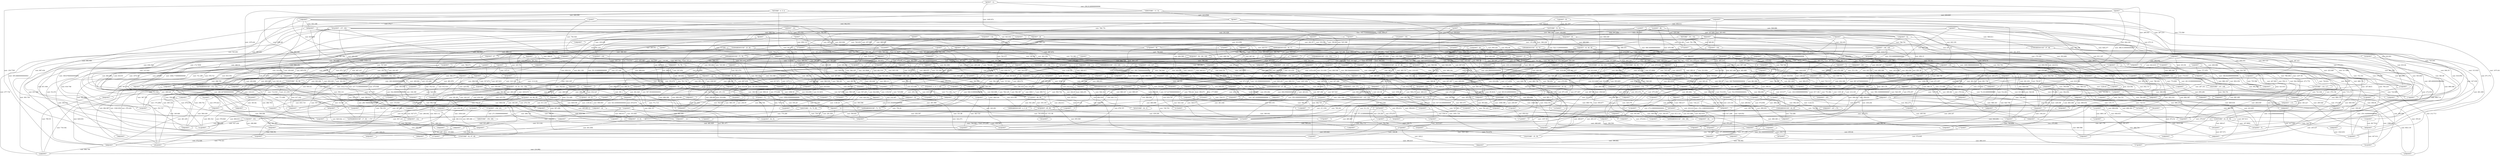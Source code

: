 strict graph  {
0 [label="\"0STORE\": 0, 5, 6, ", type=1, supply=0, demand=0];
149 [label="\"149JOINT\": ", type=0, supply=0, demand=0];
196 [label="\"196JOINT\": ", type=0, supply=0, demand=0];
1 [label="\"1JOINT\": ", type=0, supply=0, demand=0];
80 [label="\"80JOINT\": ", type=0, supply=0, demand=0];
2 [label="\"2JOINT\": 12, ", type=0, supply=0, demand=0];
309 [label="\"309STORE\": 13, 14, ", type=1, supply=0, demand=0];
90 [label="\"90JOINT\": 28, ", type=0, supply=0, demand=0];
3 [label="\"3JOINT\": ", type=0, supply=0, demand=0];
351 [label="\"351JOINT\": ", type=0, supply=0, demand=0];
4 [label="\"4JOINT\": ", type=0, supply=0, demand=0];
38 [label="\"38JOINT\": 110, ", type=0, supply=0, demand=0];
102 [label="\"102JOINT\": ", type=0, supply=0, demand=0];
126 [label="\"126JOINT\": ", type=0, supply=0, demand=0];
5 [label="\"5JOINT\": ", type=0, supply=0, demand=0];
101 [label="\"101JOINT\": 150, ", type=0, supply=0, demand=0];
103 [label="\"103JOINT\": 166, ", type=0, supply=0, demand=0];
162 [label="\"162JOINT\": ", type=0, supply=0, demand=0];
106 [label="\"106JOINT\": ", type=0, supply=0, demand=0];
6 [label="\"6JOINT\": ", type=0, supply=0, demand=0];
343 [label="\"343JOINT\": 118, ", type=0, supply=0, demand=0];
391 [label="\"391JOINT\": 157, 162, ", type=0, supply=0, demand=0];
377 [label="\"377JOINT\": ", type=0, supply=0, demand=0];
7 [label="\"7JOINT\": ", type=0, supply=0, demand=0];
349 [label="\"349JOINT\": 70, ", type=0, supply=0, demand=0];
28 [label="\"28JOINT\": ", type=0, supply=0, demand=0];
273 [label="\"273JOINT\": ", type=0, supply=0, demand=0];
8 [label="\"8STORE\": 101, 102, ", type=1, supply=0, demand=0];
43 [label="\"43JOINT\": 100, ", type=0, supply=0, demand=0];
9 [label="\"9JOINT\": ", type=0, supply=0, demand=0];
251 [label="\"251JOINT\": 171, ", type=0, supply=0, demand=0];
235 [label="\"235JOINT\": 29, ", type=0, supply=0, demand=0];
286 [label="\"286JOINT\": ", type=0, supply=0, demand=0];
10 [label="\"10JOINT\": 141, ", type=0, supply=0, demand=0];
353 [label="\"353JOINT\": ", type=0, supply=0, demand=0];
74 [label="\"74JOINT\": ", type=0, supply=0, demand=0];
275 [label="\"275JOINT\": 38, ", type=0, supply=0, demand=0];
333 [label="\"333JOINT\": 140, ", type=0, supply=0, demand=0];
11 [label="\"11JOINT\": ", type=0, supply=0, demand=0];
179 [label="\"179JOINT\": ", type=0, supply=0, demand=0];
236 [label="\"236JOINT\": ", type=0, supply=0, demand=0];
281 [label="\"281JOINT\": ", type=0, supply=0, demand=0];
191 [label="\"191STORE\": 21, 22, 114, ", type=1, supply=0, demand=0];
12 [label="\"12JOINT\": ", type=0, supply=0, demand=0];
69 [label="\"69JOINT\": 152, 155, ", type=0, supply=0, demand=0];
13 [label="\"13JOINT\": ", type=0, supply=0, demand=0];
118 [label="\"118JOINT\": 11, ", type=0, supply=0, demand=0];
337 [label="\"337JOINT\": ", type=0, supply=0, demand=0];
104 [label="\"104JOINT\": ", type=0, supply=0, demand=0];
14 [label="\"14JOINT\": ", type=0, supply=0, demand=0];
345 [label="\"345JOINT\": ", type=0, supply=0, demand=0];
223 [label="\"223JOINT\": ", type=0, supply=0, demand=0];
225 [label="\"225JOINT\": ", type=0, supply=0, demand=0];
15 [label="\"15JOINT\": ", type=0, supply=0, demand=0];
323 [label="\"323JOINT\": ", type=0, supply=0, demand=0];
335 [label="\"335JOINT\": ", type=0, supply=0, demand=0];
16 [label="\"16JOINT\": ", type=0, supply=0, demand=0];
136 [label="\"136JOINT\": 135, ", type=0, supply=0, demand=0];
206 [label="\"206JOINT\": ", type=0, supply=0, demand=0];
302 [label="\"302JOINT\": ", type=0, supply=0, demand=0];
17 [label="\"17JOINT\": ", type=0, supply=0, demand=0];
379 [label="\"379JOINT\": ", type=0, supply=0, demand=0];
285 [label="\"285JOINT\": ", type=0, supply=0, demand=0];
321 [label="\"321JOINT\": ", type=0, supply=0, demand=0];
18 [label="\"18WAREHOUSE\": 32, 33, ", type=2, supply=0, demand=0];
250 [label="\"250JOINT\": ", type=0, supply=0, demand=0];
57 [label="\"57JOINT\": ", type=0, supply=0, demand=0];
284 [label="\"284JOINT\": ", type=0, supply=0, demand=0];
19 [label="\"19JOINT\": ", type=0, supply=0, demand=0];
307 [label="\"307JOINT\": ", type=0, supply=0, demand=0];
20 [label="\"20JOINT\": 37, ", type=0, supply=0, demand=0];
246 [label="\"246JOINT\": ", type=0, supply=0, demand=0];
314 [label="\"314JOINT\": ", type=0, supply=0, demand=0];
21 [label="\"21JOINT\": 96, ", type=0, supply=0, demand=0];
145 [label="\"145JOINT\": ", type=0, supply=0, demand=0];
279 [label="\"279WAREHOUSE\": 97, 98, ", type=2, supply=0, demand=0];
362 [label="\"362JOINT\": 95, ", type=0, supply=0, demand=0];
22 [label="\"22JOINT\": 55, ", type=0, supply=0, demand=0];
42 [label="\"42STORE\": 53, 54, ", type=1, supply=0, demand=0];
194 [label="\"194JOINT\": 52, ", type=0, supply=0, demand=0];
269 [label="\"269WAREHOUSE\": 56, 57, ", type=2, supply=0, demand=0];
23 [label="\"23JOINT\": ", type=0, supply=0, demand=0];
278 [label="\"278JOINT\": ", type=0, supply=0, demand=0];
24 [label="\"24JOINT\": 43, 46, 49, ", type=0, supply=0, demand=0];
70 [label="\"70WAREHOUSE\": 42, 47, 48, ", type=2, supply=0, demand=0];
383 [label="\"383JOINT\": 58, 106, 109, ", type=0, supply=0, demand=0];
133 [label="\"133JOINT\": ", type=0, supply=0, demand=0];
25 [label="\"25JOINT\": ", type=0, supply=0, demand=0];
50 [label="\"50JOINT\": ", type=0, supply=0, demand=0];
26 [label="\"26JOINT\": ", type=0, supply=0, demand=0];
311 [label="\"311STORE\": 82, 83, ", type=1, supply=0, demand=0];
27 [label="\"27JOINT\": ", type=0, supply=0, demand=0];
244 [label="\"244JOINT\": ", type=0, supply=0, demand=0];
301 [label="\"301STORE\": 136, 137, ", type=1, supply=0, demand=0];
108 [label="\"108JOINT\": ", type=0, supply=0, demand=0];
331 [label="\"331JOINT\": ", type=0, supply=0, demand=0];
29 [label="\"29WAREHOUSE\": 77, 78, ", type=2, supply=0, demand=0];
360 [label="\"360JOINT\": 76, 79, ", type=0, supply=0, demand=0];
267 [label="\"267JOINT\": ", type=0, supply=0, demand=0];
30 [label="\"30JOINT\": ", type=0, supply=0, demand=0];
129 [label="\"129JOINT\": ", type=0, supply=0, demand=0];
131 [label="\"131JOINT\": ", type=0, supply=0, demand=0];
96 [label="\"96JOINT\": ", type=0, supply=0, demand=0];
31 [label="\"31JOINT\": ", type=0, supply=0, demand=0];
260 [label="\"260JOINT\": 105, ", type=0, supply=0, demand=0];
85 [label="\"85JOINT\": ", type=0, supply=0, demand=0];
336 [label="\"336JOINT\": ", type=0, supply=0, demand=0];
32 [label="\"32JOINT\": 146, 149, ", type=0, supply=0, demand=0];
280 [label="\"280JOINT\": 145, ", type=0, supply=0, demand=0];
387 [label="\"387JOINT\": ", type=0, supply=0, demand=0];
33 [label="\"33JOINT\": ", type=0, supply=0, demand=0];
263 [label="\"263JOINT\": ", type=0, supply=0, demand=0];
318 [label="\"318JOINT\": ", type=0, supply=0, demand=0];
34 [label="\"34WAREHOUSE\": 119, 120, ", type=2, supply=0, demand=0];
252 [label="\"252JOINT\": 121, ", type=0, supply=0, demand=0];
35 [label="\"35WAREHOUSE\": 131, 132, ", type=2, supply=0, demand=0];
190 [label="\"190JOINT\": 130, 133, ", type=0, supply=0, demand=0];
36 [label="\"36JOINT\": ", type=0, supply=0, demand=0];
37 [label="\"37JOINT\": ", type=0, supply=0, demand=0];
61 [label="\"61JOINT\": 113, ", type=0, supply=0, demand=0];
86 [label="\"86WAREHOUSE\": 111, 112, ", type=2, supply=0, demand=0];
39 [label="\"39JOINT\": ", type=0, supply=0, demand=0];
313 [label="\"313JOINT\": ", type=0, supply=0, demand=0];
144 [label="\"144JOINT\": ", type=0, supply=0, demand=0];
81 [label="\"81JOINT\": ", type=0, supply=0, demand=0];
40 [label="\"40JOINT\": ", type=0, supply=0, demand=0];
257 [label="\"257JOINT\": ", type=0, supply=0, demand=0];
231 [label="\"231JOINT\": ", type=0, supply=0, demand=0];
354 [label="\"354WAREHOUSE\": 25, 26, ", type=2, supply=0, demand=0];
41 [label="\"41STORE\": 107, 108, ", type=1, supply=0, demand=0];
282 [label="\"282JOINT\": ", type=0, supply=0, demand=0];
195 [label="\"195JOINT\": ", type=0, supply=0, demand=0];
197 [label="\"197JOINT\": ", type=0, supply=0, demand=0];
68 [label="\"68JOINT\": ", type=0, supply=0, demand=0];
44 [label="\"44JOINT\": ", type=0, supply=0, demand=0];
239 [label="\"239JOINT\": ", type=0, supply=0, demand=0];
93 [label="\"93JOINT\": ", type=0, supply=0, demand=0];
45 [label="\"45JOINT\": 27, ", type=0, supply=0, demand=0];
352 [label="\"352JOINT\": 124, 127, ", type=0, supply=0, demand=0];
46 [label="\"46JOINT\": 41, ", type=0, supply=0, demand=0];
47 [label="\"47JOINT\": 99, ", type=0, supply=0, demand=0];
247 [label="\"247JOINT\": ", type=0, supply=0, demand=0];
154 [label="\"154JOINT\": ", type=0, supply=0, demand=0];
211 [label="\"211JOINT\": ", type=0, supply=0, demand=0];
48 [label="\"48JOINT\": ", type=0, supply=0, demand=0];
159 [label="\"159JOINT\": ", type=0, supply=0, demand=0];
392 [label="\"392JOINT\": ", type=0, supply=0, demand=0];
49 [label="\"49JOINT\": ", type=0, supply=0, demand=0];
241 [label="\"241WAREHOUSE\": 9, 10, ", type=2, supply=0, demand=0];
167 [label="\"167JOINT\": ", type=0, supply=0, demand=0];
51 [label="\"51JOINT\": ", type=0, supply=0, demand=0];
116 [label="\"116JOINT\": ", type=0, supply=0, demand=0];
52 [label="\"52JOINT\": ", type=0, supply=0, demand=0];
63 [label="\"63JOINT\": ", type=0, supply=0, demand=0];
53 [label="\"53JOINT\": ", type=0, supply=0, demand=0];
262 [label="\"262JOINT\": ", type=0, supply=0, demand=0];
54 [label="\"54JOINT\": ", type=0, supply=0, demand=0];
143 [label="\"143JOINT\": ", type=0, supply=0, demand=0];
55 [label="\"55STORE\": 147, 148, ", type=1, supply=0, demand=0];
334 [label="\"334JOINT\": ", type=0, supply=0, demand=0];
56 [label="\"56JOINT\": ", type=0, supply=0, demand=0];
109 [label="\"109JOINT\": ", type=0, supply=0, demand=0];
371 [label="\"371JOINT\": ", type=0, supply=0, demand=0];
178 [label="\"178STORE\": 92, 93, ", type=1, supply=0, demand=0];
58 [label="\"58JOINT\": ", type=0, supply=0, demand=0];
120 [label="\"120JOINT\": ", type=0, supply=0, demand=0];
59 [label="\"59JOINT\": ", type=0, supply=0, demand=0];
288 [label="\"288JOINT\": ", type=0, supply=0, demand=0];
139 [label="\"139JOINT\": ", type=0, supply=0, demand=0];
60 [label="\"60JOINT\": ", type=0, supply=0, demand=0];
172 [label="\"172JOINT\": ", type=0, supply=0, demand=0];
300 [label="\"300WAREHOUSE\": 103, 104, ", type=2, supply=0, demand=0];
62 [label="\"62JOINT\": ", type=0, supply=0, demand=0];
78 [label="\"78JOINT\": ", type=0, supply=0, demand=0];
137 [label="\"137JOINT\": ", type=0, supply=0, demand=0];
128 [label="\"128JOINT\": ", type=0, supply=0, demand=0];
64 [label="\"64JOINT\": 139, ", type=0, supply=0, demand=0];
376 [label="\"376JOINT\": ", type=0, supply=0, demand=0];
238 [label="\"238JOINT\": ", type=0, supply=0, demand=0];
240 [label="\"240JOINT\": ", type=0, supply=0, demand=0];
234 [label="\"234STORE\": 59, 60, ", type=1, supply=0, demand=0];
65 [label="\"65JOINT\": ", type=0, supply=0, demand=0];
221 [label="\"221JOINT\": ", type=0, supply=0, demand=0];
66 [label="\"66JOINT\": ", type=0, supply=0, demand=0];
98 [label="\"98JOINT\": ", type=0, supply=0, demand=0];
67 [label="\"67JOINT\": 123, ", type=0, supply=0, demand=0];
361 [label="\"361JOINT\": 122, ", type=0, supply=0, demand=0];
141 [label="\"141JOINT\": ", type=0, supply=0, demand=0];
185 [label="\"185JOINT\": 138, 173, ", type=0, supply=0, demand=0];
230 [label="\"230WAREHOUSE\": 87, 88, ", type=2, supply=0, demand=0];
276 [label="\"276JOINT\": ", type=0, supply=0, demand=0];
319 [label="\"319JOINT\": ", type=0, supply=0, demand=0];
198 [label="\"198JOINT\": ", type=0, supply=0, demand=0];
283 [label="\"283JOINT\": 19, 24, 151, 156, ", type=0, supply=0, demand=0];
163 [label="\"163JOINT\": ", type=0, supply=0, demand=0];
330 [label="\"330JOINT\": ", type=0, supply=0, demand=0];
117 [label="\"117JOINT\": ", type=0, supply=0, demand=0];
71 [label="\"71JOINT\": ", type=0, supply=0, demand=0];
122 [label="\"122JOINT\": ", type=0, supply=0, demand=0];
72 [label="\"72JOINT\": 129, ", type=0, supply=0, demand=0];
73 [label="\"73JOINT\": ", type=0, supply=0, demand=0];
338 [label="\"338JOINT\": ", type=0, supply=0, demand=0];
75 [label="\"75JOINT\": ", type=0, supply=0, demand=0];
368 [label="\"368JOINT\": ", type=0, supply=0, demand=0];
355 [label="\"355JOINT\": ", type=0, supply=0, demand=0];
76 [label="\"76JOINT\": ", type=0, supply=0, demand=0];
113 [label="\"113JOINT\": ", type=0, supply=0, demand=0];
380 [label="\"380JOINT\": ", type=0, supply=0, demand=0];
77 [label="\"77JOINT\": ", type=0, supply=0, demand=0];
270 [label="\"270JOINT\": ", type=0, supply=0, demand=0];
94 [label="\"94JOINT\": ", type=0, supply=0, demand=0];
79 [label="\"79JOINT\": ", type=0, supply=0, demand=0];
346 [label="\"346JOINT\": 34, ", type=0, supply=0, demand=0];
174 [label="\"174JOINT\": ", type=0, supply=0, demand=0];
173 [label="\"173JOINT\": ", type=0, supply=0, demand=0];
82 [label="\"82JOINT\": ", type=0, supply=0, demand=0];
169 [label="\"169JOINT\": ", type=0, supply=0, demand=0];
99 [label="\"99JOINT\": ", type=0, supply=0, demand=0];
83 [label="\"83JOINT\": ", type=0, supply=0, demand=0];
84 [label="\"84JOINT\": ", type=0, supply=0, demand=0];
161 [label="\"161JOINT\": ", type=0, supply=0, demand=0];
329 [label="\"329JOINT\": ", type=0, supply=0, demand=0];
92 [label="\"92WAREHOUSE\": 143, 144, ", type=2, supply=0, demand=0];
315 [label="\"315JOINT\": ", type=0, supply=0, demand=0];
87 [label="\"87JOINT\": 1, 4, 7, 128, ", type=0, supply=0, demand=0];
88 [label="\"88JOINT\": ", type=0, supply=0, demand=0];
253 [label="\"253JOINT\": ", type=0, supply=0, demand=0];
158 [label="\"158JOINT\": 16, ", type=0, supply=0, demand=0];
89 [label="\"89JOINT\": ", type=0, supply=0, demand=0];
274 [label="\"274JOINT\": ", type=0, supply=0, demand=0];
233 [label="\"233JOINT\": ", type=0, supply=0, demand=0];
91 [label="\"91JOINT\": ", type=0, supply=0, demand=0];
356 [label="\"356JOINT\": ", type=0, supply=0, demand=0];
299 [label="\"299JOINT\": 142, ", type=0, supply=0, demand=0];
237 [label="\"237JOINT\": ", type=0, supply=0, demand=0];
107 [label="\"107JOINT\": ", type=0, supply=0, demand=0];
146 [label="\"146JOINT\": ", type=0, supply=0, demand=0];
155 [label="\"155JOINT\": ", type=0, supply=0, demand=0];
95 [label="\"95JOINT\": ", type=0, supply=0, demand=0];
140 [label="\"140JOINT\": ", type=0, supply=0, demand=0];
210 [label="\"210JOINT\": ", type=0, supply=0, demand=0];
271 [label="\"271JOINT\": 86, 89, ", type=0, supply=0, demand=0];
332 [label="\"332JOINT\": ", type=0, supply=0, demand=0];
97 [label="\"97JOINT\": 73, ", type=0, supply=0, demand=0];
394 [label="\"394JOINT\": ", type=0, supply=0, demand=0];
297 [label="\"297JOINT\": ", type=0, supply=0, demand=0];
100 [label="\"100JOINT\": ", type=0, supply=0, demand=0];
207 [label="\"207JOINT\": ", type=0, supply=0, demand=0];
367 [label="\"367JOINT\": 63, 66, 69, ", type=0, supply=0, demand=0];
180 [label="\"180JOINT\": ", type=0, supply=0, demand=0];
305 [label="\"305JOINT\": ", type=0, supply=0, demand=0];
290 [label="\"290JOINT\": ", type=0, supply=0, demand=0];
148 [label="\"148JOINT\": 81, ", type=0, supply=0, demand=0];
119 [label="\"119JOINT\": ", type=0, supply=0, demand=0];
105 [label="\"105JOINT\": ", type=0, supply=0, demand=0];
295 [label="\"295JOINT\": ", type=0, supply=0, demand=0];
165 [label="\"165JOINT\": ", type=0, supply=0, demand=0];
112 [label="\"112JOINT\": ", type=0, supply=0, demand=0];
357 [label="\"357JOINT\": ", type=0, supply=0, demand=0];
249 [label="\"249JOINT\": 164, ", type=0, supply=0, demand=0];
134 [label="\"134JOINT\": ", type=0, supply=0, demand=0];
229 [label="\"229WAREHOUSE\": 71, 72, ", type=2, supply=0, demand=0];
110 [label="\"110JOINT\": ", type=0, supply=0, demand=0];
111 [label="\"111JOINT\": 134, ", type=0, supply=0, demand=0];
220 [label="\"220STORE\": 174, ", type=1, supply=0, demand=0];
298 [label="\"298JOINT\": 172, ", type=0, supply=0, demand=0];
114 [label="\"114JOINT\": ", type=0, supply=0, demand=0];
303 [label="\"303JOINT\": ", type=0, supply=0, demand=0];
130 [label="\"130JOINT\": ", type=0, supply=0, demand=0];
115 [label="\"115JOINT\": 163, ", type=0, supply=0, demand=0];
384 [label="\"384JOINT\": ", type=0, supply=0, demand=0];
340 [label="\"340JOINT\": ", type=0, supply=0, demand=0];
272 [label="\"272JOINT\": ", type=0, supply=0, demand=0];
209 [label="\"209JOINT\": ", type=0, supply=0, demand=0];
258 [label="\"258JOINT\": 167, 170, ", type=0, supply=0, demand=0];
121 [label="\"121JOINT\": ", type=0, supply=0, demand=0];
215 [label="\"215JOINT\": ", type=0, supply=0, demand=0];
266 [label="\"266JOINT\": ", type=0, supply=0, demand=0];
166 [label="\"166JOINT\": ", type=0, supply=0, demand=0];
342 [label="\"342JOINT\": ", type=0, supply=0, demand=0];
123 [label="\"123JOINT\": ", type=0, supply=0, demand=0];
124 [label="\"124JOINT\": ", type=0, supply=0, demand=0];
160 [label="\"160JOINT\": ", type=0, supply=0, demand=0];
304 [label="\"304JOINT\": ", type=0, supply=0, demand=0];
125 [label="\"125JOINT\": ", type=0, supply=0, demand=0];
393 [label="\"393JOINT\": ", type=0, supply=0, demand=0];
127 [label="\"127JOINT\": ", type=0, supply=0, demand=0];
132 [label="\"132JOINT\": ", type=0, supply=0, demand=0];
358 [label="\"358JOINT\": ", type=0, supply=0, demand=0];
396 [label="\"396JOINT\": ", type=0, supply=0, demand=0];
135 [label="\"135JOINT\": ", type=0, supply=0, demand=0];
218 [label="\"218STORE\": 44, 45, 50, ", type=1, supply=0, demand=0];
306 [label="\"306JOINT\": 94, ", type=0, supply=0, demand=0];
203 [label="\"203JOINT\": 85, 90, ", type=0, supply=0, demand=0];
212 [label="\"212JOINT\": ", type=0, supply=0, demand=0];
265 [label="\"265JOINT\": ", type=0, supply=0, demand=0];
138 [label="\"138JOINT\": ", type=0, supply=0, demand=0];
264 [label="\"264JOINT\": ", type=0, supply=0, demand=0];
183 [label="\"183JOINT\": ", type=0, supply=0, demand=0];
142 [label="\"142JOINT\": ", type=0, supply=0, demand=0];
287 [label="\"287JOINT\": ", type=0, supply=0, demand=0];
189 [label="\"189JOINT\": ", type=0, supply=0, demand=0];
147 [label="\"147STORE\": 116, 117, ", type=1, supply=0, demand=0];
395 [label="\"395JOINT\": 115, ", type=0, supply=0, demand=0];
326 [label="\"326STORE\": 74, 75, 80, ", type=1, supply=0, demand=0];
381 [label="\"381JOINT\": ", type=0, supply=0, demand=0];
164 [label="\"164JOINT\": ", type=0, supply=0, demand=0];
150 [label="\"150JOINT\": ", type=0, supply=0, demand=0];
151 [label="\"151JOINT\": ", type=0, supply=0, demand=0];
152 [label="\"152JOINT\": ", type=0, supply=0, demand=0];
153 [label="\"153JOINT\": ", type=0, supply=0, demand=0];
385 [label="\"385JOINT\": ", type=0, supply=0, demand=0];
156 [label="\"156WAREHOUSE\": 64, 65, ", type=2, supply=0, demand=0];
157 [label="\"157JOINT\": ", type=0, supply=0, demand=0];
325 [label="\"325WAREHOUSE\": 17, 18, ", type=2, supply=0, demand=0];
204 [label="\"204JOINT\": ", type=0, supply=0, demand=0];
389 [label="\"389JOINT\": ", type=0, supply=0, demand=0];
327 [label="\"327JOINT\": ", type=0, supply=0, demand=0];
374 [label="\"374JOINT\": ", type=0, supply=0, demand=0];
248 [label="\"248JOINT\": ", type=0, supply=0, demand=0];
310 [label="\"310JOINT\": ", type=0, supply=0, demand=0];
168 [label="\"168JOINT\": ", type=0, supply=0, demand=0];
390 [label="\"390JOINT\": ", type=0, supply=0, demand=0];
170 [label="\"170JOINT\": ", type=0, supply=0, demand=0];
171 [label="\"171JOINT\": ", type=0, supply=0, demand=0];
175 [label="\"175STORE\": 125, 126, ", type=1, supply=0, demand=0];
176 [label="\"176JOINT\": ", type=0, supply=0, demand=0];
177 [label="\"177JOINT\": ", type=0, supply=0, demand=0];
181 [label="\"181JOINT\": ", type=0, supply=0, demand=0];
182 [label="\"182JOINT\": ", type=0, supply=0, demand=0];
293 [label="\"293STORE\": 30, 31, ", type=1, supply=0, demand=0];
399 [label="\"399JOINT\": 15, 61, ", type=0, supply=0, demand=0];
184 [label="\"184JOINT\": ", type=0, supply=0, demand=0];
186 [label="\"186JOINT\": ", type=0, supply=0, demand=0];
187 [label="\"187JOINT\": 51, ", type=0, supply=0, demand=0];
188 [label="\"188WAREHOUSE\": 2, 3, 8, ", type=2, supply=0, demand=0];
370 [label="\"370STORE\": 62, 67, 68, ", type=1, supply=0, demand=0];
339 [label="\"339JOINT\": ", type=0, supply=0, demand=0];
192 [label="\"192STORE\": 35, 36, ", type=1, supply=0, demand=0];
193 [label="\"193JOINT\": ", type=0, supply=0, demand=0];
200 [label="\"200WAREHOUSE\": 168, 169, ", type=2, supply=0, demand=0];
382 [label="\"382JOINT\": ", type=0, supply=0, demand=0];
364 [label="\"364JOINT\": ", type=0, supply=0, demand=0];
199 [label="\"199JOINT\": ", type=0, supply=0, demand=0];
202 [label="\"202JOINT\": ", type=0, supply=0, demand=0];
201 [label="\"201JOINT\": ", type=0, supply=0, demand=0];
369 [label="\"369JOINT\": ", type=0, supply=0, demand=0];
375 [label="\"375JOINT\": ", type=0, supply=0, demand=0];
232 [label="\"232JOINT\": 84, 91, ", type=0, supply=0, demand=0];
205 [label="\"205JOINT\": ", type=0, supply=0, demand=0];
294 [label="\"294WAREHOUSE\": 39, 40, ", type=2, supply=0, demand=0];
350 [label="\"350JOINT\": ", type=0, supply=0, demand=0];
363 [label="\"363JOINT\": ", type=0, supply=0, demand=0];
208 [label="\"208JOINT\": ", type=0, supply=0, demand=0];
216 [label="\"216JOINT\": ", type=0, supply=0, demand=0];
213 [label="\"213JOINT\": 20, 23, ", type=0, supply=0, demand=0];
214 [label="\"214JOINT\": ", type=0, supply=0, demand=0];
217 [label="\"217JOINT\": ", type=0, supply=0, demand=0];
397 [label="\"397JOINT\": ", type=0, supply=0, demand=0];
219 [label="\"219JOINT\": ", type=0, supply=0, demand=0];
317 [label="\"317JOINT\": ", type=0, supply=0, demand=0];
242 [label="\"242JOINT\": ", type=0, supply=0, demand=0];
222 [label="\"222JOINT\": ", type=0, supply=0, demand=0];
224 [label="\"224JOINT\": ", type=0, supply=0, demand=0];
388 [label="\"388JOINT\": ", type=0, supply=0, demand=0];
226 [label="\"226JOINT\": ", type=0, supply=0, demand=0];
227 [label="\"227JOINT\": ", type=0, supply=0, demand=0];
324 [label="\"324JOINT\": ", type=0, supply=0, demand=0];
228 [label="\"228JOINT\": ", type=0, supply=0, demand=0];
277 [label="\"277JOINT\": ", type=0, supply=0, demand=0];
366 [label="\"366JOINT\": ", type=0, supply=0, demand=0];
243 [label="\"243JOINT\": ", type=0, supply=0, demand=0];
245 [label="\"245JOINT\": 165, ", type=0, supply=0, demand=0];
308 [label="\"308JOINT\": ", type=0, supply=0, demand=0];
372 [label="\"372JOINT\": 158, 161, ", type=0, supply=0, demand=0];
254 [label="\"254JOINT\": ", type=0, supply=0, demand=0];
255 [label="\"255JOINT\": ", type=0, supply=0, demand=0];
256 [label="\"256JOINT\": ", type=0, supply=0, demand=0];
259 [label="\"259JOINT\": ", type=0, supply=0, demand=0];
261 [label="\"261JOINT\": ", type=0, supply=0, demand=0];
348 [label="\"348JOINT\": ", type=0, supply=0, demand=0];
386 [label="\"386JOINT\": ", type=0, supply=0, demand=0];
312 [label="\"312JOINT\": ", type=0, supply=0, demand=0];
292 [label="\"292JOINT\": ", type=0, supply=0, demand=0];
268 [label="\"268JOINT\": ", type=0, supply=0, demand=0];
322 [label="\"322JOINT\": ", type=0, supply=0, demand=0];
328 [label="\"328JOINT\": ", type=0, supply=0, demand=0];
289 [label="\"289JOINT\": ", type=0, supply=0, demand=0];
291 [label="\"291JOINT\": ", type=0, supply=0, demand=0];
359 [label="\"359JOINT\": ", type=0, supply=0, demand=0];
296 [label="\"296STORE\": 159, 160, ", type=1, supply=0, demand=0];
378 [label="\"378JOINT\": ", type=0, supply=0, demand=0];
316 [label="\"316JOINT\": ", type=0, supply=0, demand=0];
320 [label="\"320JOINT\": ", type=0, supply=0, demand=0];
344 [label="\"344JOINT\": ", type=0, supply=0, demand=0];
365 [label="\"365JOINT\": ", type=0, supply=0, demand=0];
341 [label="\"341JOINT\": ", type=0, supply=0, demand=0];
347 [label="\"347WAREHOUSE\": 153, 154, ", type=2, supply=0, demand=0];
373 [label="\"373JOINT\": ", type=0, supply=0, demand=0];
398 [label="\"398JOINT\": ", type=0, supply=0, demand=0];
0 -- 149  [label="cost: 849.006", cost="849.006"];
0 -- 196  [label="cost: 846.449", cost="846.449"];
0 -- 62  [label="cost: 1058.48", cost="1058.48"];
0 -- 87  [label="cost: 241.074", cost="241.074"];
0 -- 125  [label="cost: 782.196", cost="782.196"];
0 -- 216  [label="cost: 1073.44", cost="1073.44"];
0 -- 282  [label="cost: 1074.46", cost="1074.46"];
149 -- 36  [label="cost: 583.663", cost="583.663"];
149 -- 65  [label="cost: 754.271", cost="754.271"];
149 -- 381  [label="cost: 745.005", cost="745.005"];
149 -- 164  [label="cost: 689.594", cost="689.594"];
149 -- 84  [label="cost: 620.008", cost="620.008"];
149 -- 285  [label="cost: 543.168", cost="543.168"];
196 -- 364  [label="cost: 773.988", cost="773.988"];
196 -- 254  [label="cost: 226.381", cost="226.381"];
1 -- 80  [label="cost: 566.106", cost="566.106"];
1 -- 232  [label="cost: 630.311", cost="630.311"];
1 -- 344  [label="cost: 172.7659", cost="172.7659"];
1 -- 355  [label="cost: 983.101", cost="983.101"];
1 -- 362  [label="cost: 839.824", cost="839.824"];
80 -- 288  [label="cost: 722.54", cost="722.54"];
80 -- 174  [label="cost: 633.64", cost="633.64"];
80 -- 173  [label="cost: 564.637", cost="564.637"];
80 -- 20  [label="cost: 996.451", cost="996.451"];
80 -- 218  [label="cost: 916.954", cost="916.954"];
80 -- 256  [label="cost: 495.435", cost="495.435"];
80 -- 377  [label="cost: 761.139", cost="761.139"];
2 -- 309  [label="cost: 256.91499999999996", cost="256.91499999999996"];
2 -- 90  [label="cost: 1045.972", cost="1045.972"];
2 -- 118  [label="cost: 295.041", cost="295.041"];
2 -- 388  [label="cost: 139.7765", cost="139.7765"];
309 -- 106  [label="cost: 267.214", cost="267.214"];
309 -- 399  [label="cost: 130.885", cost="130.885"];
309 -- 183  [label="cost: 543.691", cost="543.691"];
309 -- 6  [label="cost: 143.0566", cost="143.0566"];
309 -- 220  [label="cost: 921.694", cost="921.694"];
90 -- 45  [label="cost: 280.901", cost="280.901"];
90 -- 37  [label="cost: 854.172", cost="854.172"];
90 -- 141  [label="cost: 999.003", cost="999.003"];
90 -- 235  [label="cost: 202.55", cost="202.55"];
90 -- 146  [label="cost: 371.11", cost="371.11"];
90 -- 342  [label="cost: 563.49", cost="563.49"];
3 -- 351  [label="cost: 469.193", cost="469.193"];
3 -- 348  [label="cost: 883.086", cost="883.086"];
351 -- 70  [label="cost: 537.948", cost="537.948"];
351 -- 152  [label="cost: 664.222", cost="664.222"];
351 -- 298  [label="cost: 668.788", cost="668.788"];
351 -- 310  [label="cost: 378.217", cost="378.217"];
351 -- 323  [label="cost: 707.018", cost="707.018"];
351 -- 161  [label="cost: 607.934", cost="607.934"];
351 -- 345  [label="cost: 544.861", cost="544.861"];
351 -- 264  [label="cost: 731.296", cost="731.296"];
351 -- 363  [label="cost: 299.266", cost="299.266"];
4 -- 38  [label="cost: 257.824", cost="257.824"];
4 -- 102  [label="cost: 910.535", cost="910.535"];
4 -- 126  [label="cost: 420.531", cost="420.531"];
4 -- 226  [label="cost: 383.739", cost="383.739"];
38 -- 86  [label="cost: 630.492", cost="630.492"];
38 -- 383  [label="cost: 783.845", cost="783.845"];
38 -- 141  [label="cost: 880.005", cost="880.005"];
38 -- 307  [label="cost: 356.467", cost="356.467"];
102 -- 367  [label="cost: 827.633", cost="827.633"];
102 -- 180  [label="cost: 593.6120000000001", cost="593.6120000000001"];
102 -- 305  [label="cost: 898.157", cost="898.157"];
102 -- 337  [label="cost: 426.977", cost="426.977"];
126 -- 28  [label="cost: 1041.83", cost="1041.83"];
126 -- 251  [label="cost: 709.746", cost="709.746"];
126 -- 292  [label="cost: 286.46799999999996", cost="286.46799999999996"];
126 -- 334  [label="cost: 1257.58", cost="1257.58"];
5 -- 101  [label="cost: 826.61", cost="826.61"];
5 -- 103  [label="cost: 366.51300000000003", cost="366.51300000000003"];
5 -- 162  [label="cost: 859.645", cost="859.645"];
5 -- 106  [label="cost: 775.506", cost="775.506"];
5 -- 169  [label="cost: 633.939", cost="633.939"];
101 -- 32  [label="cost: 744.481", cost="744.481"];
101 -- 288  [label="cost: 258.005", cost="258.005"];
101 -- 283  [label="cost: 210.248", cost="210.248"];
103 -- 290  [label="cost: 590.3399999999999", cost="590.3399999999999"];
103 -- 148  [label="cost: 667.891", cost="667.891"];
103 -- 119  [label="cost: 74.16149999999999", cost="74.16149999999999"];
103 -- 205  [label="cost: 416.414", cost="416.414"];
103 -- 245  [label="cost: 214.163", cost="214.163"];
103 -- 258  [label="cost: 506.201", cost="506.201"];
162 -- 11  [label="cost: 856.911", cost="856.911"];
162 -- 43  [label="cost: 303.443", cost="303.443"];
162 -- 248  [label="cost: 806.164", cost="806.164"];
162 -- 66  [label="cost: 161.3573", cost="161.3573"];
162 -- 165  [label="cost: 673.31", cost="673.31"];
162 -- 216  [label="cost: 971.572", cost="971.572"];
162 -- 275  [label="cost: 804.27", cost="804.27"];
162 -- 322  [label="cost: 305.06600000000003", cost="305.06600000000003"];
106 -- 44  [label="cost: 342.2", cost="342.2"];
106 -- 50  [label="cost: 643.616", cost="643.616"];
106 -- 165  [label="cost: 266.644", cost="266.644"];
106 -- 112  [label="cost: 433.58", cost="433.58"];
106 -- 120  [label="cost: 378.954", cost="378.954"];
106 -- 174  [label="cost: 484.892", cost="484.892"];
106 -- 336  [label="cost: 522.767", cost="522.767"];
6 -- 343  [label="cost: 788.776", cost="788.776"];
6 -- 391  [label="cost: 862.851", cost="862.851"];
6 -- 377  [label="cost: 220.346", cost="220.346"];
6 -- 190  [label="cost: 525.398", cost="525.398"];
6 -- 335  [label="cost: 643.181", cost="643.181"];
343 -- 147  [label="cost: 843.121", cost="843.121"];
343 -- 269  [label="cost: 569.322", cost="569.322"];
343 -- 273  [label="cost: 726.403", cost="726.403"];
343 -- 276  [label="cost: 61.5847", cost="61.5847"];
343 -- 63  [label="cost: 1049.114", cost="1049.114"];
343 -- 34  [label="cost: 687.972", cost="687.972"];
343 -- 46  [label="cost: 907.54", cost="907.54"];
391 -- 146  [label="cost: 596.67", cost="596.67"];
391 -- 163  [label="cost: 836.304", cost="836.304"];
391 -- 225  [label="cost: 946.102", cost="946.102"];
391 -- 242  [label="cost: 576.721", cost="576.721"];
391 -- 283  [label="cost: 426.244", cost="426.244"];
391 -- 372  [label="cost: 460.51", cost="460.51"];
391 -- 115  [label="cost: 697.434", cost="697.434"];
391 -- 165  [label="cost: 871.22", cost="871.22"];
391 -- 135  [label="cost: 224.912", cost="224.912"];
377 -- 19  [label="cost: 658.966", cost="658.966"];
377 -- 247  [label="cost: 264.236", cost="264.236"];
377 -- 348  [label="cost: 1084.7759999999998", cost="1084.7759999999998"];
377 -- 359  [label="cost: 370.158", cost="370.158"];
377 -- 274  [label="cost: 674.611", cost="674.611"];
7 -- 349  [label="cost: 576.614", cost="576.614"];
7 -- 28  [label="cost: 1097.81", cost="1097.81"];
7 -- 273  [label="cost: 856.133", cost="856.133"];
349 -- 262  [label="cost: 597.5930000000001", cost="597.5930000000001"];
349 -- 305  [label="cost: 688.398", cost="688.398"];
349 -- 187  [label="cost: 999.958", cost="999.958"];
349 -- 229  [label="cost: 232.497", cost="232.497"];
349 -- 367  [label="cost: 381.026", cost="381.026"];
28 -- 108  [label="cost: 1006.803", cost="1006.803"];
28 -- 331  [label="cost: 939.372", cost="939.372"];
28 -- 73  [label="cost: 498.57", cost="498.57"];
28 -- 77  [label="cost: 757.556", cost="757.556"];
28 -- 237  [label="cost: 853.082", cost="853.082"];
273 -- 131  [label="cost: 281.82", cost="281.82"];
273 -- 238  [label="cost: 563.4200000000001", cost="563.4200000000001"];
273 -- 29  [label="cost: 624.575", cost="624.575"];
273 -- 224  [label="cost: 516.637", cost="516.637"];
273 -- 380  [label="cost: 389.262", cost="389.262"];
8 -- 43  [label="cost: 480.08", cost="480.08"];
8 -- 33  [label="cost: 698.121", cost="698.121"];
8 -- 300  [label="cost: 397.622", cost="397.622"];
43 -- 47  [label="cost: 908.577", cost="908.577"];
43 -- 364  [label="cost: 719.534", cost="719.534"];
9 -- 251  [label="cost: 271.24199999999996", cost="271.24199999999996"];
9 -- 235  [label="cost: 175.74", cost="175.74"];
9 -- 286  [label="cost: 777.801", cost="777.801"];
9 -- 79  [label="cost: 438.129", cost="438.129"];
9 -- 305  [label="cost: 841.129", cost="841.129"];
251 -- 298  [label="cost: 383.178", cost="383.178"];
251 -- 294  [label="cost: 819.387", cost="819.387"];
251 -- 122  [label="cost: 499.399", cost="499.399"];
251 -- 258  [label="cost: 917.106", cost="917.106"];
235 -- 197  [label="cost: 426.206", cost="426.206"];
235 -- 231  [label="cost: 1099.2", cost="1099.2"];
235 -- 278  [label="cost: 180.4", cost="180.4"];
235 -- 293  [label="cost: 221.991", cost="221.991"];
235 -- 267  [label="cost: 377.918", cost="377.918"];
235 -- 397  [label="cost: 899.386", cost="899.386"];
286 -- 56  [label="cost: 500.583", cost="500.583"];
286 -- 390  [label="cost: 816.928", cost="816.928"];
286 -- 44  [label="cost: 393.951", cost="393.951"];
286 -- 311  [label="cost: 725.565", cost="725.565"];
10 -- 353  [label="cost: 462.358", cost="462.358"];
10 -- 74  [label="cost: 241.626", cost="241.626"];
10 -- 275  [label="cost: 843.644", cost="843.644"];
10 -- 333  [label="cost: 335.636", cost="335.636"];
10 -- 72  [label="cost: 183.24079999999998", cost="183.24079999999998"];
10 -- 299  [label="cost: 215.442", cost="215.442"];
10 -- 304  [label="cost: 309.97900000000004", cost="309.97900000000004"];
353 -- 100  [label="cost: 394.671", cost="394.671"];
353 -- 317  [label="cost: 634.797", cost="634.797"];
353 -- 388  [label="cost: 461.205", cost="461.205"];
74 -- 109  [label="cost: 1031.2150000000001", cost="1031.2150000000001"];
74 -- 25  [label="cost: 650.638", cost="650.638"];
74 -- 18  [label="cost: 366.228", cost="366.228"];
74 -- 370  [label="cost: 831.064", cost="831.064"];
275 -- 238  [label="cost: 884.243", cost="884.243"];
275 -- 232  [label="cost: 817.971", cost="817.971"];
275 -- 20  [label="cost: 737.306", cost="737.306"];
275 -- 294  [label="cost: 273.823", cost="273.823"];
333 -- 64  [label="cost: 558.9300000000001", cost="558.9300000000001"];
333 -- 382  [label="cost: 551.9169999999999", cost="551.9169999999999"];
11 -- 179  [label="cost: 227.893", cost="227.893"];
11 -- 236  [label="cost: 472.333", cost="472.333"];
11 -- 281  [label="cost: 192.025", cost="192.025"];
11 -- 191  [label="cost: 590.5450000000001", cost="590.5450000000001"];
11 -- 92  [label="cost: 949.892", cost="949.892"];
11 -- 240  [label="cost: 800.588", cost="800.588"];
11 -- 250  [label="cost: 170.329", cost="170.329"];
179 -- 113  [label="cost: 1073.75", cost="1073.75"];
179 -- 321  [label="cost: 359.88", cost="359.88"];
179 -- 209  [label="cost: 844.35", cost="844.35"];
179 -- 300  [label="cost: 661.275", cost="661.275"];
179 -- 355  [label="cost: 1018.86", cost="1018.86"];
179 -- 399  [label="cost: 583.556", cost="583.556"];
236 -- 338  [label="cost: 383.669", cost="383.669"];
281 -- 111  [label="cost: 607.066", cost="607.066"];
281 -- 136  [label="cost: 618.932", cost="618.932"];
281 -- 178  [label="cost: 430.378", cost="430.378"];
281 -- 324  [label="cost: 604.02", cost="604.02"];
281 -- 173  [label="cost: 675.036", cost="675.036"];
281 -- 174  [label="cost: 753.161", cost="753.161"];
281 -- 314  [label="cost: 814.562", cost="814.562"];
191 -- 61  [label="cost: 381.237", cost="381.237"];
191 -- 395  [label="cost: 473.778", cost="473.778"];
191 -- 237  [label="cost: 468.435", cost="468.435"];
191 -- 213  [label="cost: 242.419", cost="242.419"];
12 -- 69  [label="cost: 242.297", cost="242.297"];
12 -- 83  [label="cost: 337.872", cost="337.872"];
12 -- 125  [label="cost: 639.721", cost="639.721"];
12 -- 339  [label="cost: 337.73199999999997", cost="337.73199999999997"];
69 -- 198  [label="cost: 539.456", cost="539.456"];
69 -- 283  [label="cost: 269.692", cost="269.692"];
69 -- 163  [label="cost: 499.925", cost="499.925"];
69 -- 330  [label="cost: 559.133", cost="559.133"];
69 -- 347  [label="cost: 362.043", cost="362.043"];
13 -- 118  [label="cost: 544.975", cost="544.975"];
13 -- 337  [label="cost: 792.023", cost="792.023"];
13 -- 104  [label="cost: 501.056", cost="501.056"];
13 -- 45  [label="cost: 569.494", cost="569.494"];
13 -- 239  [label="cost: 403.962", cost="403.962"];
13 -- 312  [label="cost: 616.748", cost="616.748"];
118 -- 266  [label="cost: 786.202", cost="786.202"];
118 -- 166  [label="cost: 187.8915", cost="187.8915"];
118 -- 180  [label="cost: 200.274", cost="200.274"];
118 -- 241  [label="cost: 372.156", cost="372.156"];
118 -- 259  [label="cost: 212.713", cost="212.713"];
337 -- 55  [label="cost: 583.236", cost="583.236"];
337 -- 266  [label="cost: 642.727", cost="642.727"];
337 -- 172  [label="cost: 424.582", cost="424.582"];
337 -- 215  [label="cost: 532.0550000000001", cost="532.0550000000001"];
104 -- 52  [label="cost: 593.662", cost="593.662"];
104 -- 129  [label="cost: 318.518", cost="318.518"];
104 -- 182  [label="cost: 450.369", cost="450.369"];
14 -- 345  [label="cost: 904.209", cost="904.209"];
14 -- 223  [label="cost: 844.345", cost="844.345"];
14 -- 225  [label="cost: 507.554", cost="507.554"];
14 -- 165  [label="cost: 926.277", cost="926.277"];
14 -- 169  [label="cost: 591.232", cost="591.232"];
14 -- 274  [label="cost: 416.941", cost="416.941"];
345 -- 51  [label="cost: 165.0386", cost="165.0386"];
345 -- 229  [label="cost: 736.103", cost="736.103"];
345 -- 278  [label="cost: 942.459", cost="942.459"];
345 -- 150  [label="cost: 475.206", cost="475.206"];
345 -- 331  [label="cost: 802.967", cost="802.967"];
223 -- 119  [label="cost: 503.845", cost="503.845"];
223 -- 49  [label="cost: 386.2", cost="386.2"];
223 -- 385  [label="cost: 461.456", cost="461.456"];
225 -- 388  [label="cost: 631.246", cost="631.246"];
225 -- 20  [label="cost: 950.242", cost="950.242"];
225 -- 195  [label="cost: 763.577", cost="763.577"];
225 -- 269  [label="cost: 412.056", cost="412.056"];
15 -- 323  [label="cost: 665.704", cost="665.704"];
15 -- 335  [label="cost: 211.645", cost="211.645"];
323 -- 36  [label="cost: 417.819", cost="417.819"];
323 -- 204  [label="cost: 906.519", cost="906.519"];
323 -- 282  [label="cost: 970.747", cost="970.747"];
335 -- 160  [label="cost: 359.616", cost="359.616"];
16 -- 136  [label="cost: 241.832", cost="241.832"];
16 -- 206  [label="cost: 1065.5900000000001", cost="1065.5900000000001"];
16 -- 302  [label="cost: 546.433", cost="546.433"];
16 -- 108  [label="cost: 957.349", cost="957.349"];
16 -- 154  [label="cost: 377.146", cost="377.146"];
16 -- 216  [label="cost: 968.714", cost="968.714"];
16 -- 338  [label="cost: 487.337", cost="487.337"];
136 -- 203  [label="cost: 432.031", cost="432.031"];
136 -- 111  [label="cost: 438.503", cost="438.503"];
136 -- 60  [label="cost: 616.78", cost="616.78"];
136 -- 212  [label="cost: 488.772", cost="488.772"];
136 -- 268  [label="cost: 840.559", cost="840.559"];
136 -- 301  [label="cost: 610.65", cost="610.65"];
136 -- 342  [label="cost: 715.173", cost="715.173"];
136 -- 395  [label="cost: 736.821", cost="736.821"];
206 -- 180  [label="cost: 783.87", cost="783.87"];
206 -- 147  [label="cost: 942.589", cost="942.589"];
206 -- 294  [label="cost: 1006.397", cost="1006.397"];
206 -- 350  [label="cost: 1263.98", cost="1263.98"];
206 -- 334  [label="cost: 1226.63", cost="1226.63"];
206 -- 371  [label="cost: 591.529", cost="591.529"];
302 -- 56  [label="cost: 560.5640000000001", cost="560.5640000000001"];
302 -- 139  [label="cost: 298.119", cost="298.119"];
302 -- 152  [label="cost: 584.743", cost="584.743"];
302 -- 217  [label="cost: 512.092", cost="512.092"];
302 -- 292  [label="cost: 503.255", cost="503.255"];
302 -- 72  [label="cost: 338.673", cost="338.673"];
302 -- 127  [label="cost: 532.502", cost="532.502"];
302 -- 332  [label="cost: 352.021", cost="352.021"];
17 -- 379  [label="cost: 750.536", cost="750.536"];
17 -- 285  [label="cost: 372.7", cost="372.7"];
17 -- 321  [label="cost: 792.585", cost="792.585"];
17 -- 163  [label="cost: 692.464", cost="692.464"];
17 -- 266  [label="cost: 911.107", cost="911.107"];
379 -- 332  [label="cost: 293.909", cost="293.909"];
379 -- 25  [label="cost: 713.054", cost="713.054"];
379 -- 295  [label="cost: 803.818", cost="803.818"];
379 -- 366  [label="cost: 841.403", cost="841.403"];
379 -- 288  [label="cost: 544.058", cost="544.058"];
379 -- 63  [label="cost: 353.771", cost="353.771"];
285 -- 194  [label="cost: 212.542", cost="212.542"];
285 -- 226  [label="cost: 477.734", cost="477.734"];
285 -- 311  [label="cost: 644.559", cost="644.559"];
285 -- 164  [label="cost: 861.662", cost="861.662"];
321 -- 29  [label="cost: 722.121", cost="722.121"];
321 -- 132  [label="cost: 876.816", cost="876.816"];
321 -- 182  [label="cost: 721.963", cost="721.963"];
321 -- 61  [label="cost: 998.14", cost="998.14"];
321 -- 344  [label="cost: 810.354", cost="810.354"];
321 -- 356  [label="cost: 1074.29", cost="1074.29"];
18 -- 250  [label="cost: 650.559", cost="650.559"];
18 -- 57  [label="cost: 737.437", cost="737.437"];
18 -- 284  [label="cost: 437.907", cost="437.907"];
18 -- 76  [label="cost: 340.248", cost="340.248"];
18 -- 173  [label="cost: 832.866", cost="832.866"];
18 -- 293  [label="cost: 538.027", cost="538.027"];
18 -- 346  [label="cost: 601.019", cost="601.019"];
250 -- 221  [label="cost: 728.794", cost="728.794"];
250 -- 227  [label="cost: 420.352", cost="420.352"];
250 -- 308  [label="cost: 865.598", cost="865.598"];
250 -- 218  [label="cost: 996.212", cost="996.212"];
250 -- 373  [label="cost: 647.013", cost="647.013"];
57 -- 36  [label="cost: 250.845", cost="250.845"];
57 -- 37  [label="cost: 335.604", cost="335.604"];
57 -- 178  [label="cost: 481.925", cost="481.925"];
57 -- 308  [label="cost: 580.75", cost="580.75"];
284 -- 237  [label="cost: 550.2090000000001", cost="550.2090000000001"];
284 -- 385  [label="cost: 280.928", cost="280.928"];
284 -- 164  [label="cost: 680.211", cost="680.211"];
19 -- 307  [label="cost: 798.394", cost="798.394"];
307 -- 61  [label="cost: 219.422", cost="219.422"];
307 -- 183  [label="cost: 233.468", cost="233.468"];
307 -- 146  [label="cost: 636.453", cost="636.453"];
307 -- 241  [label="cost: 365.701", cost="365.701"];
307 -- 374  [label="cost: 824.21", cost="824.21"];
20 -- 246  [label="cost: 450.02", cost="450.02"];
20 -- 314  [label="cost: 666.934", cost="666.934"];
20 -- 58  [label="cost: 649.258", cost="649.258"];
20 -- 192  [label="cost: 312.274", cost="312.274"];
20 -- 364  [label="cost: 491.452", cost="491.452"];
246 -- 301  [label="cost: 405.929", cost="405.929"];
314 -- 252  [label="cost: 685.364", cost="685.364"];
314 -- 371  [label="cost: 321.706", cost="321.706"];
314 -- 134  [label="cost: 774.919", cost="774.919"];
21 -- 145  [label="cost: 479.398", cost="479.398"];
21 -- 279  [label="cost: 588.813", cost="588.813"];
21 -- 362  [label="cost: 381.957", cost="381.957"];
21 -- 85  [label="cost: 342.824", cost="342.824"];
21 -- 153  [label="cost: 313.025", cost="313.025"];
145 -- 189  [label="cost: 559.068", cost="559.068"];
145 -- 85  [label="cost: 746.564", cost="746.564"];
145 -- 278  [label="cost: 260.467", cost="260.467"];
145 -- 364  [label="cost: 650.538", cost="650.538"];
279 -- 120  [label="cost: 461.418", cost="461.418"];
279 -- 133  [label="cost: 387.421", cost="387.421"];
279 -- 47  [label="cost: 126.3445", cost="126.3445"];
362 -- 24  [label="cost: 889.949", cost="889.949"];
362 -- 117  [label="cost: 436.387", cost="436.387"];
362 -- 182  [label="cost: 693.646", cost="693.646"];
362 -- 306  [label="cost: 238.626", cost="238.626"];
362 -- 257  [label="cost: 135.2981", cost="135.2981"];
22 -- 42  [label="cost: 541.893", cost="541.893"];
22 -- 194  [label="cost: 508.986", cost="508.986"];
22 -- 269  [label="cost: 143.73340000000002", cost="143.73340000000002"];
42 -- 197  [label="cost: 522.1120000000001", cost="522.1120000000001"];
42 -- 68  [label="cost: 641.105", cost="641.105"];
42 -- 194  [label="cost: 338.065", cost="338.065"];
42 -- 116  [label="cost: 593.669", cost="593.669"];
42 -- 237  [label="cost: 600.548", cost="600.548"];
194 -- 32  [label="cost: 768.781", cost="768.781"];
194 -- 187  [label="cost: 327.038", cost="327.038"];
194 -- 50  [label="cost: 458.15", cost="458.15"];
269 -- 150  [label="cost: 320.78200000000004", cost="320.78200000000004"];
269 -- 308  [label="cost: 801.736", cost="801.736"];
269 -- 131  [label="cost: 574.97", cost="574.97"];
269 -- 383  [label="cost: 390.813", cost="390.813"];
23 -- 278  [label="cost: 777.476", cost="777.476"];
23 -- 83  [label="cost: 352.879", cost="352.879"];
23 -- 166  [label="cost: 764.224", cost="764.224"];
278 -- 216  [label="cost: 199.487", cost="199.487"];
278 -- 322  [label="cost: 782.353", cost="782.353"];
278 -- 266  [label="cost: 267.161", cost="267.161"];
278 -- 336  [label="cost: 986.195", cost="986.195"];
24 -- 70  [label="cost: 145.7288", cost="145.7288"];
24 -- 383  [label="cost: 1065.15", cost="1065.15"];
24 -- 133  [label="cost: 649.454", cost="649.454"];
24 -- 155  [label="cost: 780.004", cost="780.004"];
24 -- 218  [label="cost: 295.60900000000004", cost="295.60900000000004"];
24 -- 239  [label="cost: 208.464", cost="208.464"];
24 -- 305  [label="cost: 395.802", cost="395.802"];
24 -- 329  [label="cost: 517.898", cost="517.898"];
70 -- 46  [label="cost: 385.177", cost="385.177"];
70 -- 117  [label="cost: 845.45", cost="845.45"];
70 -- 78  [label="cost: 299.493", cost="299.493"];
70 -- 283  [label="cost: 432.589", cost="432.589"];
70 -- 210  [label="cost: 506.377", cost="506.377"];
70 -- 247  [label="cost: 408.104", cost="408.104"];
383 -- 41  [label="cost: 866.729", cost="866.729"];
383 -- 234  [label="cost: 766.571", cost="766.571"];
383 -- 260  [label="cost: 366.5", cost="366.5"];
133 -- 396  [label="cost: 523.915", cost="523.915"];
133 -- 324  [label="cost: 242.327", cost="242.327"];
133 -- 336  [label="cost: 755.588", cost="755.588"];
25 -- 50  [label="cost: 492.41", cost="492.41"];
25 -- 368  [label="cost: 582.428", cost="582.428"];
50 -- 167  [label="cost: 587.2570000000001", cost="587.2570000000001"];
26 -- 311  [label="cost: 821.074", cost="821.074"];
311 -- 148  [label="cost: 735.207", cost="735.207"];
311 -- 53  [label="cost: 697.636", cost="697.636"];
311 -- 232  [label="cost: 298.685", cost="298.685"];
27 -- 244  [label="cost: 303.606", cost="303.606"];
27 -- 301  [label="cost: 517.534", cost="517.534"];
27 -- 45  [label="cost: 767.432", cost="767.432"];
27 -- 117  [label="cost: 674.389", cost="674.389"];
27 -- 365  [label="cost: 512.55", cost="512.55"];
244 -- 197  [label="cost: 542.749", cost="542.749"];
244 -- 165  [label="cost: 341.81", cost="341.81"];
244 -- 310  [label="cost: 510.534", cost="510.534"];
301 -- 185  [label="cost: 207.486", cost="207.486"];
108 -- 86  [label="cost: 818.098", cost="818.098"];
108 -- 128  [label="cost: 792.621", cost="792.621"];
108 -- 249  [label="cost: 495.647", cost="495.647"];
108 -- 134  [label="cost: 901.446", cost="901.446"];
331 -- 181  [label="cost: 980.78", cost="980.78"];
331 -- 271  [label="cost: 333.335", cost="333.335"];
331 -- 295  [label="cost: 221.09", cost="221.09"];
331 -- 222  [label="cost: 822.868", cost="822.868"];
331 -- 58  [label="cost: 1046.761", cost="1046.761"];
29 -- 360  [label="cost: 299.315", cost="299.315"];
29 -- 267  [label="cost: 466.049", cost="466.049"];
29 -- 151  [label="cost: 380.531", cost="380.531"];
29 -- 291  [label="cost: 464.372", cost="464.372"];
360 -- 291  [label="cost: 662.987", cost="662.987"];
360 -- 340  [label="cost: 367.721", cost="367.721"];
360 -- 56  [label="cost: 660.875", cost="660.875"];
360 -- 198  [label="cost: 701.716", cost="701.716"];
360 -- 326  [label="cost: 181.90179999999998", cost="181.90179999999998"];
267 -- 93  [label="cost: 1076.205", cost="1076.205"];
267 -- 252  [label="cost: 1023.922", cost="1023.922"];
267 -- 130  [label="cost: 395.914", cost="395.914"];
267 -- 151  [label="cost: 727.821", cost="727.821"];
267 -- 329  [label="cost: 552.11", cost="552.11"];
267 -- 268  [label="cost: 725.413", cost="725.413"];
267 -- 291  [label="cost: 354.747", cost="354.747"];
30 -- 129  [label="cost: 531.823", cost="531.823"];
30 -- 131  [label="cost: 163.5668", cost="163.5668"];
30 -- 96  [label="cost: 393.928", cost="393.928"];
30 -- 293  [label="cost: 779.582", cost="779.582"];
129 -- 367  [label="cost: 91.9251", cost="91.9251"];
129 -- 346  [label="cost: 1154.56", cost="1154.56"];
129 -- 100  [label="cost: 844.63", cost="844.63"];
129 -- 172  [label="cost: 899.457", cost="899.457"];
131 -- 88  [label="cost: 951.179", cost="951.179"];
131 -- 219  [label="cost: 673.982", cost="673.982"];
131 -- 350  [label="cost: 438.244", cost="438.244"];
96 -- 332  [label="cost: 256.05", cost="256.05"];
96 -- 229  [label="cost: 900.598", cost="900.598"];
31 -- 260  [label="cost: 923.724", cost="923.724"];
31 -- 85  [label="cost: 331.479", cost="331.479"];
31 -- 336  [label="cost: 348.84299999999996", cost="348.84299999999996"];
31 -- 89  [label="cost: 952.36", cost="952.36"];
31 -- 120  [label="cost: 804.258", cost="804.258"];
31 -- 147  [label="cost: 786.458", cost="786.458"];
31 -- 254  [label="cost: 321.309", cost="321.309"];
260 -- 78  [label="cost: 734.697", cost="734.697"];
260 -- 221  [label="cost: 510.269", cost="510.269"];
260 -- 300  [label="cost: 716.111", cost="716.111"];
85 -- 63  [label="cost: 1041.937", cost="1041.937"];
85 -- 329  [label="cost: 580.523", cost="580.523"];
85 -- 36  [label="cost: 843.462", cost="843.462"];
85 -- 92  [label="cost: 608.951", cost="608.951"];
85 -- 312  [label="cost: 676.033", cost="676.033"];
32 -- 280  [label="cost: 535.8489999999999", cost="535.8489999999999"];
32 -- 387  [label="cost: 1019.79", cost="1019.79"];
32 -- 55  [label="cost: 609.986", cost="609.986"];
32 -- 384  [label="cost: 401.574", cost="401.574"];
280 -- 112  [label="cost: 575.967", cost="575.967"];
280 -- 328  [label="cost: 427.993", cost="427.993"];
280 -- 92  [label="cost: 861.894", cost="861.894"];
280 -- 399  [label="cost: 646.255", cost="646.255"];
387 -- 187  [label="cost: 272.033", cost="272.033"];
387 -- 33  [label="cost: 992.288", cost="992.288"];
33 -- 263  [label="cost: 1271.0", cost="1271.0"];
33 -- 318  [label="cost: 629.751", cost="629.751"];
33 -- 265  [label="cost: 443.111", cost="443.111"];
33 -- 320  [label="cost: 998.592", cost="998.592"];
263 -- 63  [label="cost: 1211.82", cost="1211.82"];
318 -- 259  [label="cost: 355.63", cost="355.63"];
318 -- 55  [label="cost: 291.91999999999996", cost="291.91999999999996"];
318 -- 380  [label="cost: 432.198", cost="432.198"];
34 -- 252  [label="cost: 87.0984", cost="87.0984"];
34 -- 394  [label="cost: 1012.712", cost="1012.712"];
252 -- 174  [label="cost: 682.986", cost="682.986"];
252 -- 342  [label="cost: 681.485", cost="681.485"];
252 -- 361  [label="cost: 381.833", cost="381.833"];
35 -- 190  [label="cost: 454.085", cost="454.085"];
190 -- 72  [label="cost: 303.057", cost="303.057"];
190 -- 339  [label="cost: 494.808", cost="494.808"];
190 -- 111  [label="cost: 192.286", cost="192.286"];
190 -- 247  [label="cost: 713.723", cost="713.723"];
190 -- 289  [label="cost: 465.334", cost="465.334"];
190 -- 371  [label="cost: 212.99599999999998", cost="212.99599999999998"];
37 -- 61  [label="cost: 725.167", cost="725.167"];
37 -- 139  [label="cost: 735.826", cost="735.826"];
37 -- 186  [label="cost: 751.662", cost="751.662"];
37 -- 325  [label="cost: 917.103", cost="917.103"];
61 -- 300  [label="cost: 494.974", cost="494.974"];
61 -- 86  [label="cost: 679.902", cost="679.902"];
61 -- 111  [label="cost: 548.363", cost="548.363"];
61 -- 374  [label="cost: 871.455", cost="871.455"];
61 -- 378  [label="cost: 959.877", cost="959.877"];
86 -- 315  [label="cost: 784.129", cost="784.129"];
86 -- 109  [label="cost: 567.188", cost="567.188"];
86 -- 157  [label="cost: 563.744", cost="563.744"];
39 -- 313  [label="cost: 75.9132", cost="75.9132"];
39 -- 144  [label="cost: 404.097", cost="404.097"];
39 -- 81  [label="cost: 396.792", cost="396.792"];
313 -- 370  [label="cost: 486.793", cost="486.793"];
313 -- 173  [label="cost: 274.73400000000004", cost="274.73400000000004"];
144 -- 297  [label="cost: 458.925", cost="458.925"];
144 -- 140  [label="cost: 379.379", cost="379.379"];
144 -- 253  [label="cost: 612.557", cost="612.557"];
144 -- 256  [label="cost: 523.656", cost="523.656"];
81 -- 72  [label="cost: 265.248", cost="265.248"];
81 -- 48  [label="cost: 548.0260000000001", cost="548.0260000000001"];
81 -- 288  [label="cost: 95.4161", cost="95.4161"];
81 -- 211  [label="cost: 316.047", cost="316.047"];
81 -- 274  [label="cost: 325.049", cost="325.049"];
40 -- 257  [label="cost: 535.412", cost="535.412"];
40 -- 231  [label="cost: 652.06", cost="652.06"];
40 -- 354  [label="cost: 469.821", cost="469.821"];
40 -- 178  [label="cost: 675.554", cost="675.554"];
40 -- 182  [label="cost: 579.315", cost="579.315"];
40 -- 198  [label="cost: 885.524", cost="885.524"];
40 -- 324  [label="cost: 616.93", cost="616.93"];
40 -- 376  [label="cost: 248.704", cost="248.704"];
257 -- 140  [label="cost: 707.945", cost="707.945"];
257 -- 231  [label="cost: 1045.797", cost="1045.797"];
257 -- 171  [label="cost: 680.758", cost="680.758"];
231 -- 135  [label="cost: 671.957", cost="671.957"];
231 -- 352  [label="cost: 627.868", cost="627.868"];
354 -- 248  [label="cost: 496.765", cost="496.765"];
354 -- 364  [label="cost: 534.744", cost="534.744"];
354 -- 283  [label="cost: 325.781", cost="325.781"];
354 -- 116  [label="cost: 503.763", cost="503.763"];
354 -- 45  [label="cost: 366.363", cost="366.363"];
41 -- 282  [label="cost: 577.329", cost="577.329"];
41 -- 195  [label="cost: 1142.56", cost="1142.56"];
41 -- 205  [label="cost: 654.906", cost="654.906"];
282 -- 210  [label="cost: 830.438", cost="830.438"];
282 -- 277  [label="cost: 1040.836", cost="1040.836"];
195 -- 60  [label="cost: 696.833", cost="696.833"];
195 -- 63  [label="cost: 381.526", cost="381.526"];
195 -- 155  [label="cost: 969.279", cost="969.279"];
195 -- 167  [label="cost: 599.98", cost="599.98"];
195 -- 295  [label="cost: 1054.22", cost="1054.22"];
195 -- 326  [label="cost: 526.3109999999999", cost="526.3109999999999"];
195 -- 382  [label="cost: 639.567", cost="639.567"];
197 -- 161  [label="cost: 224.26600000000002", cost="224.26600000000002"];
68 -- 276  [label="cost: 343.872", cost="343.872"];
68 -- 159  [label="cost: 541.008", cost="541.008"];
68 -- 319  [label="cost: 566.305", cost="566.305"];
68 -- 368  [label="cost: 457.991", cost="457.991"];
44 -- 239  [label="cost: 332.601", cost="332.601"];
44 -- 93  [label="cost: 677.442", cost="677.442"];
239 -- 271  [label="cost: 494.383", cost="494.383"];
93 -- 107  [label="cost: 393.048", cost="393.048"];
93 -- 146  [label="cost: 736.15", cost="736.15"];
45 -- 352  [label="cost: 838.566", cost="838.566"];
45 -- 338  [label="cost: 533.852", cost="533.852"];
45 -- 347  [label="cost: 605.976", cost="605.976"];
352 -- 175  [label="cost: 192.635", cost="192.635"];
352 -- 176  [label="cost: 540.96", cost="540.96"];
352 -- 67  [label="cost: 284.73900000000003", cost="284.73900000000003"];
352 -- 87  [label="cost: 85.5419", cost="85.5419"];
352 -- 220  [label="cost: 1052.534", cost="1052.534"];
46 -- 294  [label="cost: 117.2456", cost="117.2456"];
47 -- 247  [label="cost: 924.444", cost="924.444"];
47 -- 154  [label="cost: 577.068", cost="577.068"];
47 -- 211  [label="cost: 756.481", cost="756.481"];
47 -- 54  [label="cost: 716.634", cost="716.634"];
247 -- 205  [label="cost: 1022.352", cost="1022.352"];
154 -- 152  [label="cost: 259.597", cost="259.597"];
154 -- 156  [label="cost: 359.16", cost="359.16"];
211 -- 148  [label="cost: 190.9553", cost="190.9553"];
211 -- 94  [label="cost: 435.526", cost="435.526"];
211 -- 270  [label="cost: 266.98", cost="266.98"];
211 -- 341  [label="cost: 308.599", cost="308.599"];
48 -- 159  [label="cost: 587.619", cost="587.619"];
48 -- 392  [label="cost: 685.589", cost="685.589"];
48 -- 156  [label="cost: 987.0", cost="987.0"];
48 -- 361  [label="cost: 526.358", cost="526.358"];
159 -- 204  [label="cost: 346.802", cost="346.802"];
159 -- 358  [label="cost: 335.511", cost="335.511"];
159 -- 164  [label="cost: 580.538", cost="580.538"];
392 -- 168  [label="cost: 512.601", cost="512.601"];
392 -- 176  [label="cost: 728.366", cost="728.366"];
392 -- 290  [label="cost: 374.242", cost="374.242"];
392 -- 319  [label="cost: 1047.938", cost="1047.938"];
392 -- 385  [label="cost: 456.94", cost="456.94"];
392 -- 160  [label="cost: 920.708", cost="920.708"];
49 -- 241  [label="cost: 515.954", cost="515.954"];
49 -- 168  [label="cost: 625.92", cost="625.92"];
241 -- 188  [label="cost: 546.342", cost="546.342"];
241 -- 60  [label="cost: 143.50900000000001", cost="143.50900000000001"];
241 -- 327  [label="cost: 592.854", cost="592.854"];
167 -- 160  [label="cost: 898.093", cost="898.093"];
167 -- 310  [label="cost: 491.662", cost="491.662"];
51 -- 116  [label="cost: 610.554", cost="610.554"];
116 -- 272  [label="cost: 152.11860000000001", cost="152.11860000000001"];
116 -- 209  [label="cost: 782.009", cost="782.009"];
52 -- 63  [label="cost: 1112.82", cost="1112.82"];
52 -- 97  [label="cost: 810.04", cost="810.04"];
63 -- 137  [label="cost: 542.6669999999999", cost="542.6669999999999"];
63 -- 128  [label="cost: 714.034", cost="714.034"];
63 -- 119  [label="cost: 542.63", cost="542.63"];
63 -- 243  [label="cost: 846.707", cost="846.707"];
63 -- 262  [label="cost: 1033.973", cost="1033.973"];
53 -- 262  [label="cost: 943.428", cost="943.428"];
53 -- 271  [label="cost: 627.958", cost="627.958"];
262 -- 158  [label="cost: 543.4590000000001", cost="543.4590000000001"];
262 -- 386  [label="cost: 661.871", cost="661.871"];
262 -- 330  [label="cost: 849.038", cost="849.038"];
262 -- 332  [label="cost: 876.678", cost="876.678"];
54 -- 143  [label="cost: 649.621", cost="649.621"];
54 -- 128  [label="cost: 823.44", cost="823.44"];
54 -- 315  [label="cost: 693.59", cost="693.59"];
143 -- 113  [label="cost: 937.097", cost="937.097"];
143 -- 164  [label="cost: 788.303", cost="788.303"];
55 -- 334  [label="cost: 594.791", cost="594.791"];
334 -- 166  [label="cost: 372.055", cost="372.055"];
334 -- 168  [label="cost: 282.56", cost="282.56"];
56 -- 109  [label="cost: 883.361", cost="883.361"];
56 -- 371  [label="cost: 628.797", cost="628.797"];
56 -- 299  [label="cost: 839.393", cost="839.393"];
56 -- 306  [label="cost: 881.11", cost="881.11"];
109 -- 229  [label="cost: 546.071", cost="546.071"];
109 -- 295  [label="cost: 686.754", cost="686.754"];
109 -- 355  [label="cost: 953.687", cost="953.687"];
371 -- 92  [label="cost: 457.529", cost="457.529"];
371 -- 117  [label="cost: 528.806", cost="528.806"];
371 -- 130  [label="cost: 511.54", cost="511.54"];
371 -- 389  [label="cost: 429.652", cost="429.652"];
178 -- 173  [label="cost: 812.844", cost="812.844"];
178 -- 306  [label="cost: 145.546", cost="145.546"];
178 -- 232  [label="cost: 381.1", cost="381.1"];
58 -- 120  [label="cost: 514.054", cost="514.054"];
58 -- 130  [label="cost: 748.763", cost="748.763"];
58 -- 198  [label="cost: 848.3", cost="848.3"];
58 -- 203  [label="cost: 641.713", cost="641.713"];
58 -- 293  [label="cost: 984.948", cost="984.948"];
59 -- 288  [label="cost: 633.626", cost="633.626"];
59 -- 139  [label="cost: 495.989", cost="495.989"];
288 -- 228  [label="cost: 264.639", cost="264.639"];
288 -- 370  [label="cost: 557.108", cost="557.108"];
139 -- 138  [label="cost: 453.374", cost="453.374"];
139 -- 396  [label="cost: 526.355", cost="526.355"];
139 -- 186  [label="cost: 208.822", cost="208.822"];
139 -- 207  [label="cost: 590.584", cost="590.584"];
60 -- 172  [label="cost: 862.092", cost="862.092"];
60 -- 71  [label="cost: 250.116", cost="250.116"];
172 -- 176  [label="cost: 706.966", cost="706.966"];
62 -- 78  [label="cost: 662.283", cost="662.283"];
62 -- 83  [label="cost: 220.092", cost="220.092"];
62 -- 291  [label="cost: 149.446", cost="149.446"];
78 -- 110  [label="cost: 1001.938", cost="1001.938"];
78 -- 114  [label="cost: 537.5319999999999", cost="537.5319999999999"];
78 -- 329  [label="cost: 406.481", cost="406.481"];
137 -- 265  [label="cost: 313.86", cost="313.86"];
128 -- 163  [label="cost: 175.2961", cost="175.2961"];
64 -- 376  [label="cost: 664.911", cost="664.911"];
64 -- 238  [label="cost: 280.813", cost="280.813"];
64 -- 240  [label="cost: 853.718", cost="853.718"];
64 -- 234  [label="cost: 402.995", cost="402.995"];
64 -- 185  [label="cost: 161.6023", cost="161.6023"];
64 -- 255  [label="cost: 557.852", cost="557.852"];
376 -- 119  [label="cost: 796.906", cost="796.906"];
376 -- 340  [label="cost: 358.752", cost="358.752"];
376 -- 66  [label="cost: 209.004", cost="209.004"];
376 -- 248  [label="cost: 918.696", cost="918.696"];
238 -- 171  [label="cost: 461.253", cost="461.253"];
238 -- 94  [label="cost: 562.387", cost="562.387"];
240 -- 237  [label="cost: 924.326", cost="924.326"];
240 -- 384  [label="cost: 830.59", cost="830.59"];
240 -- 271  [label="cost: 756.221", cost="756.221"];
240 -- 373  [label="cost: 343.256", cost="343.256"];
234 -- 366  [label="cost: 478.429", cost="478.429"];
234 -- 399  [label="cost: 560.012", cost="560.012"];
65 -- 221  [label="cost: 860.347", cost="860.347"];
65 -- 265  [label="cost: 415.701", cost="415.701"];
221 -- 127  [label="cost: 972.586", cost="972.586"];
221 -- 268  [label="cost: 468.389", cost="468.389"];
221 -- 295  [label="cost: 210.319", cost="210.319"];
66 -- 98  [label="cost: 336.03999999999996", cost="336.03999999999996"];
66 -- 298  [label="cost: 876.257", cost="876.257"];
66 -- 328  [label="cost: 745.842", cost="745.842"];
98 -- 297  [label="cost: 546.217", cost="546.217"];
98 -- 171  [label="cost: 272.43600000000004", cost="272.43600000000004"];
98 -- 381  [label="cost: 892.403", cost="892.403"];
67 -- 361  [label="cost: 426.532", cost="426.532"];
67 -- 141  [label="cost: 296.074", cost="296.074"];
67 -- 185  [label="cost: 628.263", cost="628.263"];
67 -- 230  [label="cost: 873.531", cost="873.531"];
67 -- 122  [label="cost: 498.903", cost="498.903"];
67 -- 356  [label="cost: 520.506", cost="520.506"];
361 -- 253  [label="cost: 598.278", cost="598.278"];
361 -- 375  [label="cost: 284.031", cost="284.031"];
141 -- 368  [label="cost: 725.699", cost="725.699"];
141 -- 183  [label="cost: 667.057", cost="667.057"];
141 -- 151  [label="cost: 590.327", cost="590.327"];
185 -- 100  [label="cost: 606.9580000000001", cost="606.9580000000001"];
185 -- 220  [label="cost: 472.914", cost="472.914"];
185 -- 298  [label="cost: 584.898", cost="584.898"];
185 -- 398  [label="cost: 527.525", cost="527.525"];
230 -- 277  [label="cost: 1004.429", cost="1004.429"];
230 -- 271  [label="cost: 404.456", cost="404.456"];
230 -- 385  [label="cost: 561.307", cost="561.307"];
230 -- 389  [label="cost: 1001.724", cost="1001.724"];
276 -- 175  [label="cost: 945.109", cost="945.109"];
276 -- 73  [label="cost: 699.642", cost="699.642"];
276 -- 295  [label="cost: 499.588", cost="499.588"];
319 -- 100  [label="cost: 843.989", cost="843.989"];
319 -- 83  [label="cost: 557.293", cost="557.293"];
319 -- 127  [label="cost: 758.571", cost="758.571"];
319 -- 384  [label="cost: 307.849", cost="307.849"];
198 -- 94  [label="cost: 502.837", cost="502.837"];
198 -- 332  [label="cost: 771.715", cost="771.715"];
283 -- 212  [label="cost: 603.6120000000001", cost="603.6120000000001"];
283 -- 213  [label="cost: 280.471", cost="280.471"];
283 -- 325  [label="cost: 290.78999999999996", cost="290.78999999999996"];
330 -- 150  [label="cost: 436.397", cost="436.397"];
330 -- 237  [label="cost: 796.38", cost="796.38"];
330 -- 365  [label="cost: 498.323", cost="498.323"];
330 -- 115  [label="cost: 817.49", cost="817.49"];
117 -- 258  [label="cost: 1124.53", cost="1124.53"];
117 -- 121  [label="cost: 833.773", cost="833.773"];
117 -- 215  [label="cost: 574.904", cost="574.904"];
117 -- 232  [label="cost: 395.785", cost="395.785"];
117 -- 295  [label="cost: 368.229", cost="368.229"];
71 -- 122  [label="cost: 732.47", cost="732.47"];
122 -- 299  [label="cost: 927.071", cost="927.071"];
72 -- 87  [label="cost: 560.562", cost="560.562"];
73 -- 338  [label="cost: 665.816", cost="665.816"];
73 -- 226  [label="cost: 785.55", cost="785.55"];
338 -- 261  [label="cost: 318.015", cost="318.015"];
338 -- 358  [label="cost: 862.542", cost="862.542"];
338 -- 388  [label="cost: 629.634", cost="629.634"];
338 -- 394  [label="cost: 771.694", cost="771.694"];
75 -- 368  [label="cost: 317.41700000000003", cost="317.41700000000003"];
75 -- 355  [label="cost: 287.02099999999996", cost="287.02099999999996"];
368 -- 227  [label="cost: 580.105", cost="580.105"];
368 -- 229  [label="cost: 491.999", cost="491.999"];
368 -- 237  [label="cost: 320.491", cost="320.491"];
355 -- 153  [label="cost: 440.048", cost="440.048"];
355 -- 299  [label="cost: 571.4169999999999", cost="571.4169999999999"];
76 -- 113  [label="cost: 924.17", cost="924.17"];
76 -- 380  [label="cost: 953.605", cost="953.605"];
113 -- 220  [label="cost: 877.807", cost="877.807"];
113 -- 298  [label="cost: 1191.26", cost="1191.26"];
113 -- 174  [label="cost: 673.264", cost="673.264"];
380 -- 100  [label="cost: 602.2570000000001", cost="602.2570000000001"];
380 -- 177  [label="cost: 791.225", cost="791.225"];
380 -- 181  [label="cost: 263.831", cost="263.831"];
77 -- 270  [label="cost: 1273.11", cost="1273.11"];
77 -- 94  [label="cost: 806.24", cost="806.24"];
77 -- 152  [label="cost: 597.299", cost="597.299"];
270 -- 222  [label="cost: 1094.6399999999999", cost="1094.6399999999999"];
270 -- 271  [label="cost: 711.159", cost="711.159"];
270 -- 370  [label="cost: 820.112", cost="820.112"];
94 -- 155  [label="cost: 783.858", cost="783.858"];
94 -- 277  [label="cost: 461.629", cost="461.629"];
79 -- 346  [label="cost: 916.858", cost="916.858"];
79 -- 181  [label="cost: 251.153", cost="251.153"];
346 -- 192  [label="cost: 322.273", cost="322.273"];
346 -- 222  [label="cost: 1146.26", cost="1146.26"];
346 -- 224  [label="cost: 1195.92", cost="1195.92"];
346 -- 327  [label="cost: 939.278", cost="939.278"];
82 -- 169  [label="cost: 591.523", cost="591.523"];
82 -- 99  [label="cost: 656.83", cost="656.83"];
82 -- 165  [label="cost: 983.089", cost="983.089"];
169 -- 390  [label="cost: 575.666", cost="575.666"];
169 -- 339  [label="cost: 470.948", cost="470.948"];
99 -- 91  [label="cost: 211.055", cost="211.055"];
99 -- 394  [label="cost: 617.242", cost="617.242"];
99 -- 358  [label="cost: 378.956", cost="378.956"];
83 -- 242  [label="cost: 423.784", cost="423.784"];
84 -- 161  [label="cost: 140.2638", cost="140.2638"];
84 -- 243  [label="cost: 396.239", cost="396.239"];
161 -- 327  [label="cost: 379.524", cost="379.524"];
161 -- 164  [label="cost: 168.381", cost="168.381"];
161 -- 374  [label="cost: 95.8432", cost="95.8432"];
329 -- 209  [label="cost: 363.227", cost="363.227"];
92 -- 299  [label="cost: 411.036", cost="411.036"];
92 -- 237  [label="cost: 760.261", cost="760.261"];
92 -- 363  [label="cost: 852.811", cost="852.811"];
315 -- 222  [label="cost: 793.503", cost="793.503"];
87 -- 188  [label="cost: 614.198", cost="614.198"];
88 -- 253  [label="cost: 1086.59", cost="1086.59"];
88 -- 158  [label="cost: 731.428", cost="731.428"];
88 -- 394  [label="cost: 361.86", cost="361.86"];
253 -- 372  [label="cost: 1103.3049999999998", cost="1103.3049999999998"];
253 -- 364  [label="cost: 271.544", cost="271.544"];
158 -- 325  [label="cost: 496.719", cost="496.719"];
158 -- 399  [label="cost: 353.865", cost="353.865"];
89 -- 274  [label="cost: 933.29", cost="933.29"];
89 -- 233  [label="cost: 813.648", cost="813.648"];
274 -- 212  [label="cost: 724.989", cost="724.989"];
233 -- 388  [label="cost: 507.143", cost="507.143"];
233 -- 204  [label="cost: 405.348", cost="405.348"];
233 -- 243  [label="cost: 878.707", cost="878.707"];
91 -- 356  [label="cost: 679.423", cost="679.423"];
91 -- 340  [label="cost: 560.438", cost="560.438"];
356 -- 324  [label="cost: 596.066", cost="596.066"];
356 -- 312  [label="cost: 991.521", cost="991.521"];
299 -- 277  [label="cost: 456.698", cost="456.698"];
237 -- 272  [label="cost: 752.764", cost="752.764"];
237 -- 242  [label="cost: 474.495", cost="474.495"];
107 -- 97  [label="cost: 690.74", cost="690.74"];
107 -- 357  [label="cost: 177.0683", cost="177.0683"];
107 -- 215  [label="cost: 309.448", cost="309.448"];
146 -- 287  [label="cost: 340.057", cost="340.057"];
146 -- 291  [label="cost: 578.929", cost="578.929"];
146 -- 305  [label="cost: 608.206", cost="608.206"];
155 -- 272  [label="cost: 1015.917", cost="1015.917"];
95 -- 140  [label="cost: 268.06899999999996", cost="268.06899999999996"];
95 -- 210  [label="cost: 481.678", cost="481.678"];
95 -- 271  [label="cost: 504.909", cost="504.909"];
95 -- 203  [label="cost: 308.561", cost="308.561"];
95 -- 320  [label="cost: 912.414", cost="912.414"];
140 -- 264  [label="cost: 711.948", cost="711.948"];
210 -- 183  [label="cost: 336.399", cost="336.399"];
271 -- 188  [label="cost: 541.206", cost="541.206"];
271 -- 203  [label="cost: 193.105", cost="193.105"];
271 -- 389  [label="cost: 655.565", cost="655.565"];
332 -- 124  [label="cost: 646.013", cost="646.013"];
332 -- 170  [label="cost: 841.491", cost="841.491"];
332 -- 316  [label="cost: 369.402", cost="369.402"];
332 -- 189  [label="cost: 194.453", cost="194.453"];
97 -- 394  [label="cost: 611.243", cost="611.243"];
97 -- 229  [label="cost: 555.28", cost="555.28"];
97 -- 305  [label="cost: 883.736", cost="883.736"];
97 -- 326  [label="cost: 747.011", cost="747.011"];
394 -- 322  [label="cost: 661.851", cost="661.851"];
297 -- 176  [label="cost: 917.296", cost="917.296"];
297 -- 243  [label="cost: 1357.59", cost="1357.59"];
100 -- 207  [label="cost: 594.563", cost="594.563"];
100 -- 110  [label="cost: 945.353", cost="945.353"];
207 -- 363  [label="cost: 874.675", cost="874.675"];
207 -- 114  [label="cost: 234.263", cost="234.263"];
207 -- 248  [label="cost: 261.004", cost="261.004"];
367 -- 156  [label="cost: 181.958", cost="181.958"];
367 -- 227  [label="cost: 363.061", cost="363.061"];
367 -- 370  [label="cost: 348.314", cost="348.314"];
367 -- 344  [label="cost: 726.885", cost="726.885"];
180 -- 389  [label="cost: 209.167", cost="209.167"];
290 -- 205  [label="cost: 922.678", cost="922.678"];
290 -- 381  [label="cost: 135.171", cost="135.171"];
148 -- 326  [label="cost: 202.613", cost="202.613"];
148 -- 214  [label="cost: 565.479", cost="565.479"];
148 -- 306  [label="cost: 747.203", cost="747.203"];
119 -- 209  [label="cost: 669.638", cost="669.638"];
105 -- 295  [label="cost: 736.215", cost="736.215"];
295 -- 389  [label="cost: 972.257", cost="972.257"];
165 -- 177  [label="cost: 890.132", cost="890.132"];
112 -- 134  [label="cost: 774.809", cost="774.809"];
112 -- 176  [label="cost: 662.387", cost="662.387"];
112 -- 316  [label="cost: 402.216", cost="402.216"];
357 -- 132  [label="cost: 660.686", cost="660.686"];
357 -- 150  [label="cost: 358.632", cost="358.632"];
249 -- 245  [label="cost: 415.077", cost="415.077"];
249 -- 115  [label="cost: 278.158", cost="278.158"];
249 -- 266  [label="cost: 613.664", cost="613.664"];
134 -- 298  [label="cost: 688.993", cost="688.993"];
134 -- 328  [label="cost: 659.288", cost="659.288"];
220 -- 184  [label="cost: 1009.456", cost="1009.456"];
220 -- 289  [label="cost: 885.967", cost="885.967"];
220 -- 374  [label="cost: 1008.398", cost="1008.398"];
298 -- 135  [label="cost: 842.275", cost="842.275"];
298 -- 327  [label="cost: 588.163", cost="588.163"];
298 -- 242  [label="cost: 597.967", cost="597.967"];
298 -- 339  [label="cost: 328.379", cost="328.379"];
298 -- 342  [label="cost: 698.364", cost="698.364"];
114 -- 303  [label="cost: 330.73", cost="330.73"];
114 -- 130  [label="cost: 552.773", cost="552.773"];
303 -- 192  [label="cost: 713.074", cost="713.074"];
115 -- 384  [label="cost: 296.966", cost="296.966"];
115 -- 340  [label="cost: 659.206", cost="659.206"];
115 -- 312  [label="cost: 427.228", cost="427.228"];
384 -- 277  [label="cost: 818.33", cost="818.33"];
384 -- 322  [label="cost: 536.351", cost="536.351"];
272 -- 152  [label="cost: 146.88", cost="146.88"];
272 -- 386  [label="cost: 424.2", cost="424.2"];
209 -- 216  [label="cost: 917.542", cost="917.542"];
258 -- 200  [label="cost: 937.688", cost="937.688"];
121 -- 342  [label="cost: 658.935", cost="658.935"];
121 -- 123  [label="cost: 869.139", cost="869.139"];
121 -- 341  [label="cost: 489.754", cost="489.754"];
266 -- 259  [label="cost: 844.119", cost="844.119"];
266 -- 393  [label="cost: 718.531", cost="718.531"];
166 -- 373  [label="cost: 245.437", cost="245.437"];
124 -- 160  [label="cost: 505.051", cost="505.051"];
124 -- 304  [label="cost: 411.283", cost="411.283"];
160 -- 389  [label="cost: 973.197", cost="973.197"];
160 -- 228  [label="cost: 655.82", cost="655.82"];
160 -- 277  [label="cost: 1007.423", cost="1007.423"];
125 -- 393  [label="cost: 742.757", cost="742.757"];
125 -- 187  [label="cost: 223.403", cost="223.403"];
393 -- 205  [label="cost: 499.877", cost="499.877"];
132 -- 358  [label="cost: 508.661", cost="508.661"];
358 -- 189  [label="cost: 513.162", cost="513.162"];
358 -- 142  [label="cost: 448.445", cost="448.445"];
396 -- 228  [label="cost: 672.54", cost="672.54"];
396 -- 364  [label="cost: 899.854", cost="899.854"];
135 -- 218  [label="cost: 495.561", cost="495.561"];
135 -- 306  [label="cost: 483.679", cost="483.679"];
218 -- 187  [label="cost: 187.8902", cost="187.8902"];
218 -- 202  [label="cost: 679.482", cost="679.482"];
218 -- 208  [label="cost: 545.74", cost="545.74"];
218 -- 397  [label="cost: 609.47", cost="609.47"];
218 -- 177  [label="cost: 897.776", cost="897.776"];
203 -- 201  [label="cost: 431.99", cost="431.99"];
203 -- 375  [label="cost: 439.206", cost="439.206"];
203 -- 232  [label="cost: 331.86", cost="331.86"];
212 -- 208  [label="cost: 159.14499999999998", cost="159.14499999999998"];
265 -- 312  [label="cost: 809.933", cost="809.933"];
265 -- 292  [label="cost: 620.022", cost="620.022"];
264 -- 226  [label="cost: 718.182", cost="718.182"];
183 -- 293  [label="cost: 898.905", cost="898.905"];
183 -- 399  [label="cost: 495.063", cost="495.063"];
183 -- 339  [label="cost: 806.036", cost="806.036"];
183 -- 344  [label="cost: 655.719", cost="655.719"];
142 -- 287  [label="cost: 638.718", cost="638.718"];
142 -- 226  [label="cost: 786.892", cost="786.892"];
189 -- 370  [label="cost: 335.809", cost="335.809"];
189 -- 366  [label="cost: 637.385", cost="637.385"];
147 -- 395  [label="cost: 721.044", cost="721.044"];
395 -- 277  [label="cost: 405.337", cost="405.337"];
395 -- 359  [label="cost: 279.027", cost="279.027"];
395 -- 187  [label="cost: 132.45940000000002", cost="132.45940000000002"];
326 -- 170  [label="cost: 770.289", cost="770.289"];
326 -- 390  [label="cost: 739.767", cost="739.767"];
381 -- 359  [label="cost: 501.877", cost="501.877"];
164 -- 320  [label="cost: 584.02", cost="584.02"];
151 -- 390  [label="cost: 754.24", cost="754.24"];
153 -- 385  [label="cost: 88.7534", cost="88.7534"];
385 -- 341  [label="cost: 407.812", cost="407.812"];
156 -- 186  [label="cost: 724.496", cost="724.496"];
204 -- 193  [label="cost: 653.508", cost="653.508"];
204 -- 317  [label="cost: 481.648", cost="481.648"];
389 -- 386  [label="cost: 399.882", cost="399.882"];
327 -- 268  [label="cost: 1019.306", cost="1019.306"];
374 -- 171  [label="cost: 850.022", cost="850.022"];
310 -- 378  [label="cost: 813.116", cost="813.116"];
390 -- 243  [label="cost: 436.563", cost="436.563"];
176 -- 350  [label="cost: 745.838", cost="745.838"];
177 -- 192  [label="cost: 748.096", cost="748.096"];
177 -- 386  [label="cost: 574.645", cost="574.645"];
399 -- 205  [label="cost: 736.046", cost="736.046"];
399 -- 370  [label="cost: 401.656", cost="401.656"];
184 -- 397  [label="cost: 479.832", cost="479.832"];
370 -- 373  [label="cost: 394.415", cost="394.415"];
370 -- 388  [label="cost: 572.549", cost="572.549"];
193 -- 200  [label="cost: 636.51", cost="636.51"];
382 -- 213  [label="cost: 832.427", cost="832.427"];
364 -- 308  [label="cost: 156.233", cost="156.233"];
199 -- 202  [label="cost: 184.536", cost="184.536"];
202 -- 369  [label="cost: 271.89099999999996", cost="271.89099999999996"];
202 -- 365  [label="cost: 233.422", cost="233.422"];
369 -- 341  [label="cost: 684.419", cost="684.419"];
208 -- 216  [label="cost: 1023.831", cost="1023.831"];
397 -- 268  [label="cost: 837.571", cost="837.571"];
219 -- 317  [label="cost: 470.16", cost="470.16"];
219 -- 242  [label="cost: 383.725", cost="383.725"];
388 -- 226  [label="cost: 869.766", cost="869.766"];
388 -- 259  [label="cost: 214.962", cost="214.962"];
227 -- 324  [label="cost: 266.642", cost="266.642"];
227 -- 292  [label="cost: 695.466", cost="695.466"];
324 -- 292  [label="cost: 562.909", cost="562.909"];
308 -- 359  [label="cost: 468.588", cost="468.588"];
308 -- 378  [label="cost: 942.92", cost="942.92"];
372 -- 296  [label="cost: 271.05899999999997", cost="271.05899999999997"];
261 -- 348  [label="cost: 303.82", cost="303.82"];
292 -- 289  [label="cost: 772.755", cost="772.755"];
292 -- 359  [label="cost: 521.6469999999999", cost="521.6469999999999"];
322 -- 291  [label="cost: 770.323", cost="770.323"];
328 -- 341  [label="cost: 1086.46", cost="1086.46"];
}
